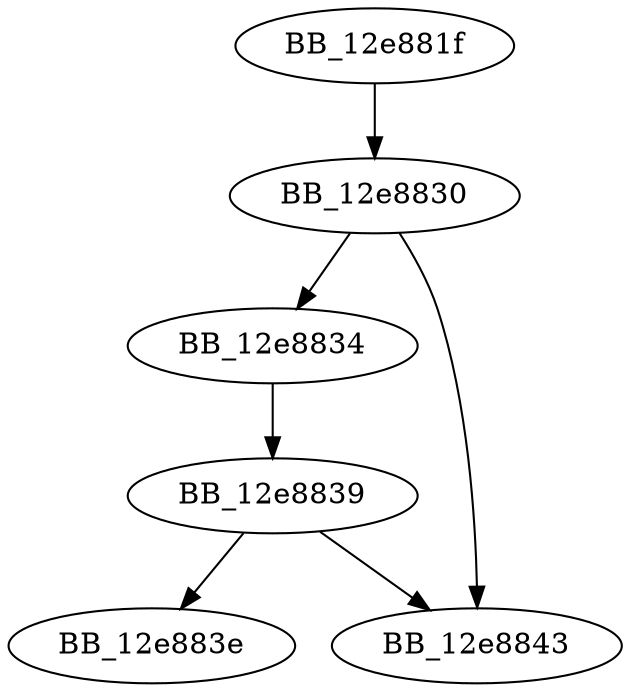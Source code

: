 DiGraph __callnewh{
BB_12e881f->BB_12e8830
BB_12e8830->BB_12e8834
BB_12e8830->BB_12e8843
BB_12e8834->BB_12e8839
BB_12e8839->BB_12e883e
BB_12e8839->BB_12e8843
}
